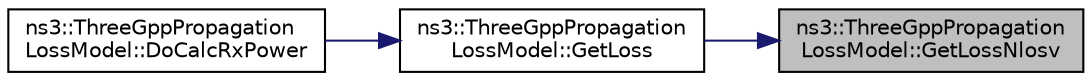 digraph "ns3::ThreeGppPropagationLossModel::GetLossNlosv"
{
 // LATEX_PDF_SIZE
  edge [fontname="Helvetica",fontsize="10",labelfontname="Helvetica",labelfontsize="10"];
  node [fontname="Helvetica",fontsize="10",shape=record];
  rankdir="RL";
  Node1 [label="ns3::ThreeGppPropagation\lLossModel::GetLossNlosv",height=0.2,width=0.4,color="black", fillcolor="grey75", style="filled", fontcolor="black",tooltip="Computes the pathloss between a and b considering that the line of sight is obstructed by a vehicle."];
  Node1 -> Node2 [dir="back",color="midnightblue",fontsize="10",style="solid",fontname="Helvetica"];
  Node2 [label="ns3::ThreeGppPropagation\lLossModel::GetLoss",height=0.2,width=0.4,color="black", fillcolor="white", style="filled",URL="$classns3_1_1_three_gpp_propagation_loss_model.html#a117cd0d8b69be11ae376c034387dbddd",tooltip="Computes the pathloss between a and b."];
  Node2 -> Node3 [dir="back",color="midnightblue",fontsize="10",style="solid",fontname="Helvetica"];
  Node3 [label="ns3::ThreeGppPropagation\lLossModel::DoCalcRxPower",height=0.2,width=0.4,color="black", fillcolor="white", style="filled",URL="$classns3_1_1_three_gpp_propagation_loss_model.html#adaf716b7fd0c9f8b4cddd8403f42425b",tooltip="Computes the received power by applying the pathloss model described in 3GPP TR 38...."];
}
